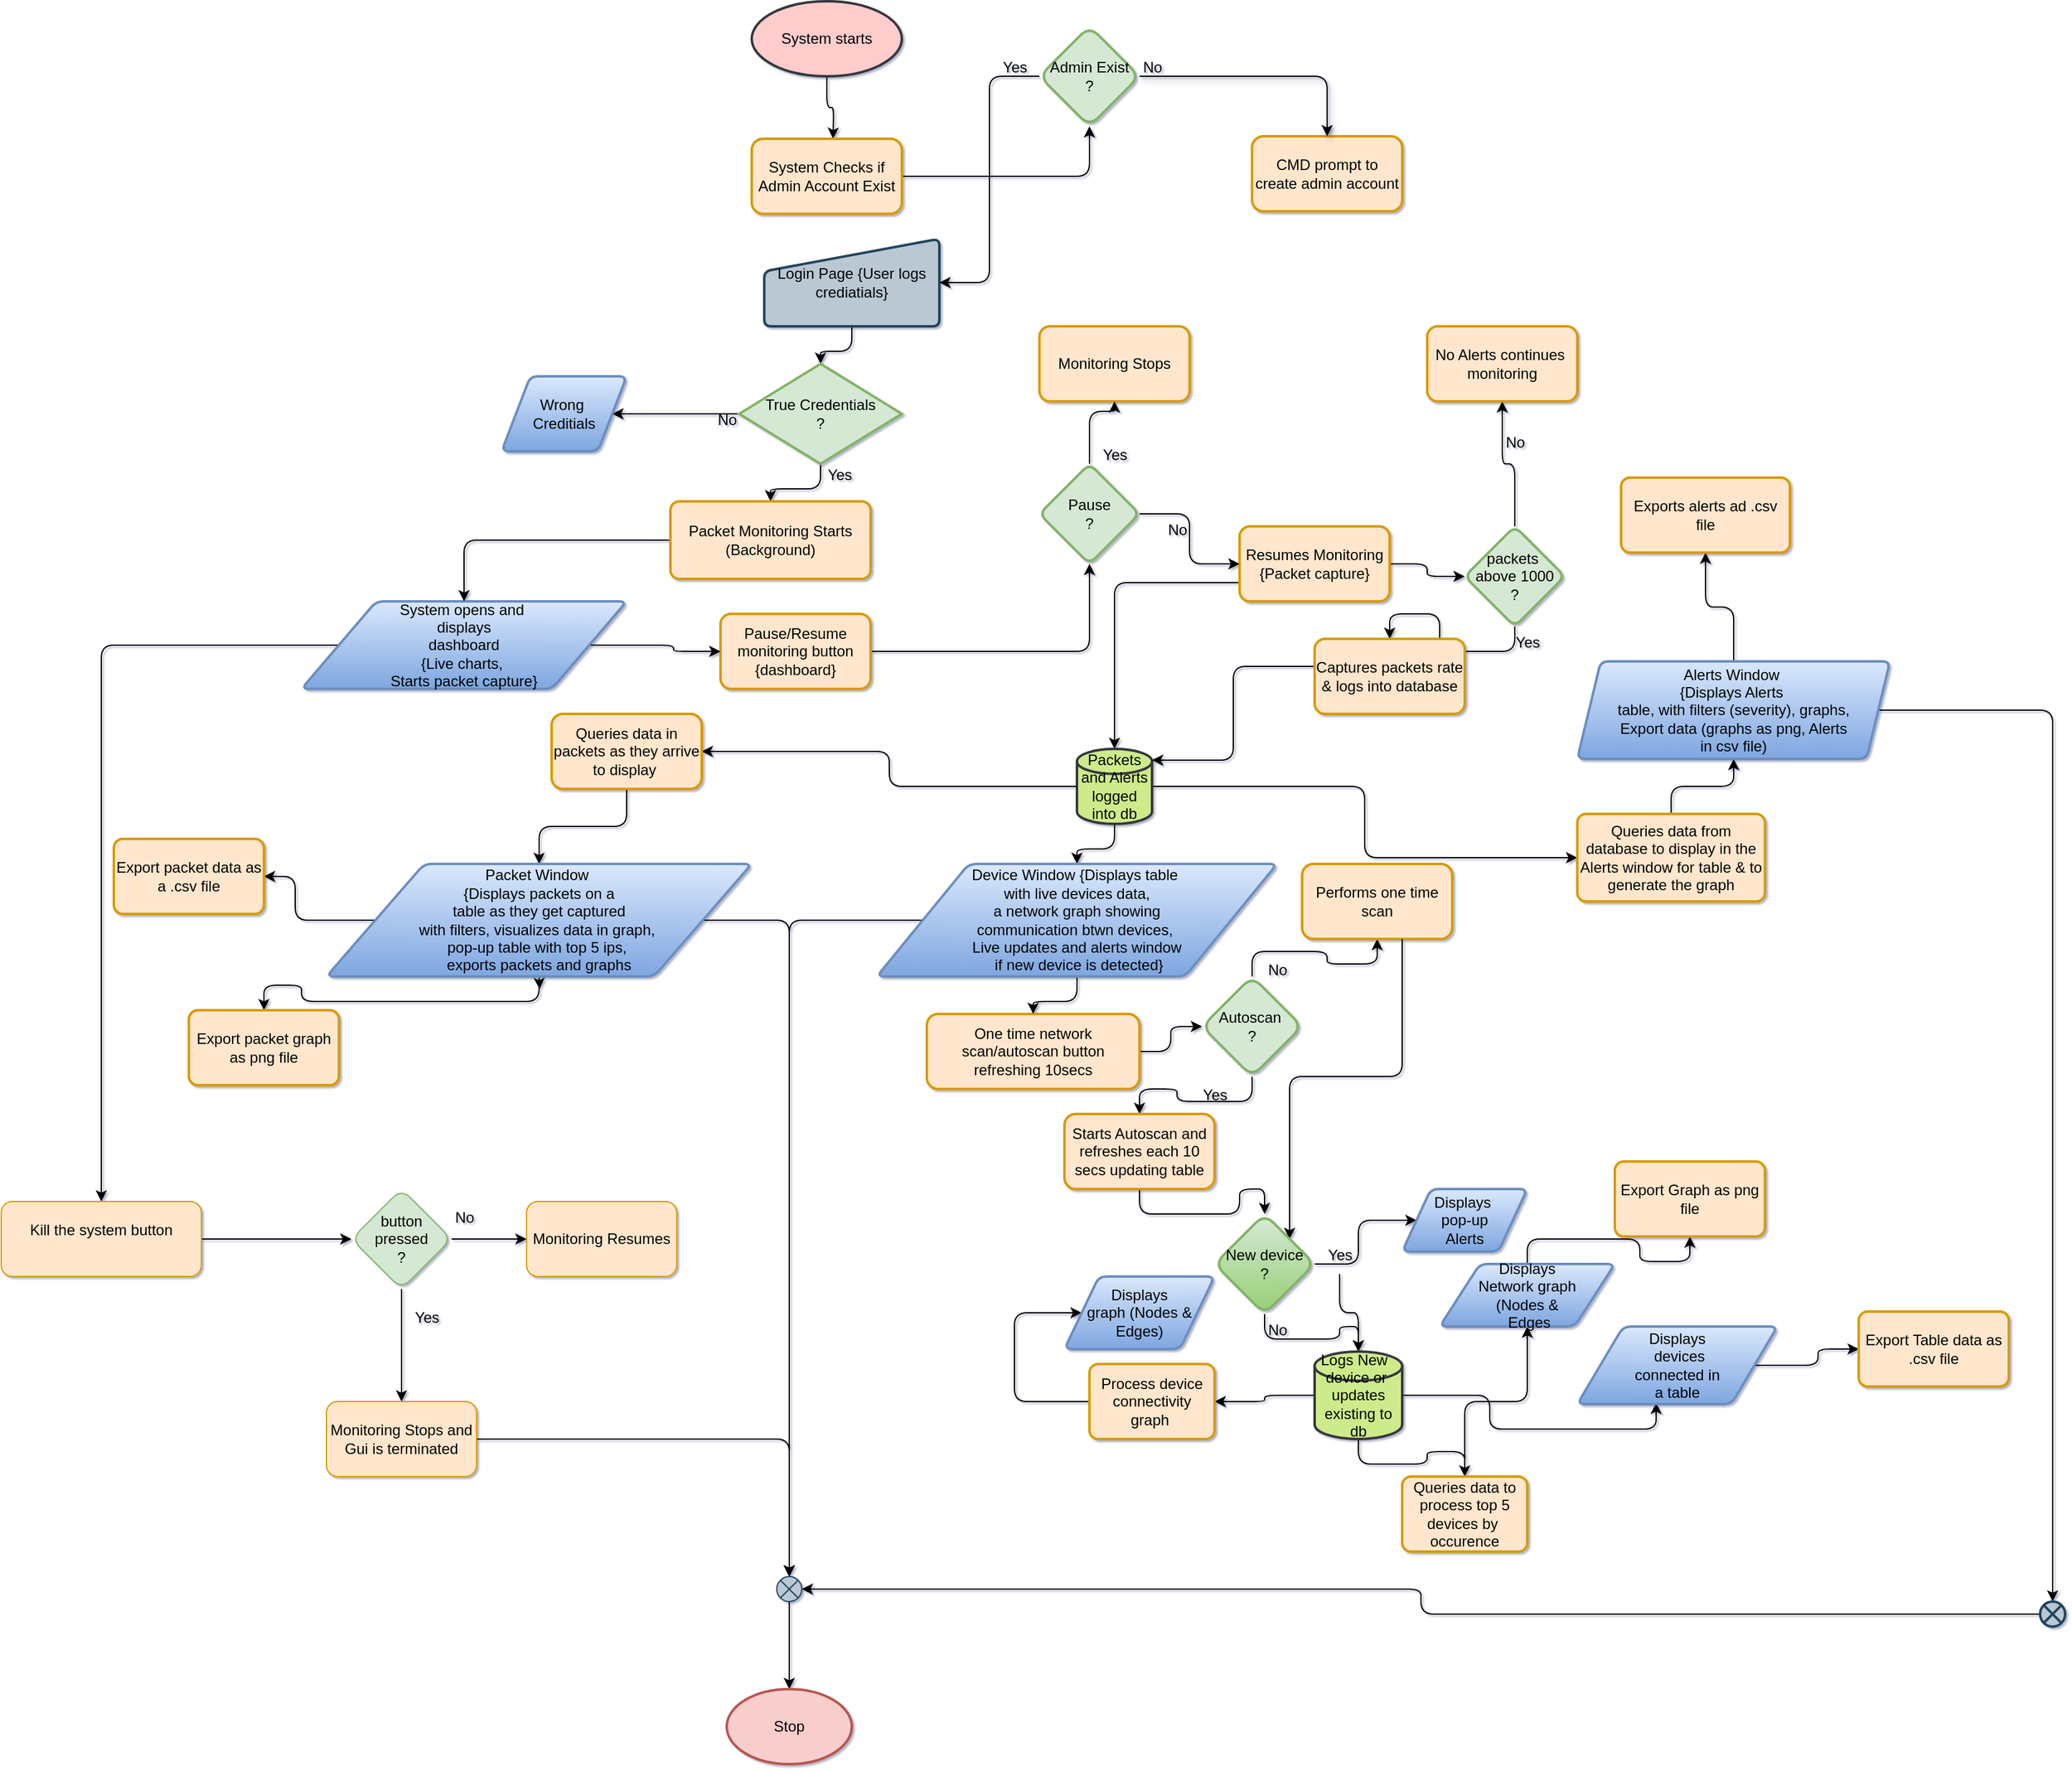 <mxfile version="26.2.8">
  <diagram name="Page-1" id="mZfDu2OdAP6P9Ze1jKG5">
    <mxGraphModel dx="2849" dy="931" grid="1" gridSize="10" guides="1" tooltips="1" connect="1" arrows="1" fold="1" page="1" pageScale="1" pageWidth="1169" pageHeight="827" background="#ffffff" math="0" shadow="1" adaptiveColors="auto">
      <root>
        <mxCell id="0" />
        <mxCell id="1" parent="0" />
        <mxCell id="j93ZyQIM0atcmIjquwag-22" value="" style="edgeStyle=orthogonalEdgeStyle;rounded=1;orthogonalLoop=1;jettySize=auto;html=1;flowAnimation=0;" parent="1" source="j93ZyQIM0atcmIjquwag-2" edge="1">
          <mxGeometry relative="1" as="geometry">
            <mxPoint x="435" y="130" as="targetPoint" />
          </mxGeometry>
        </mxCell>
        <mxCell id="j93ZyQIM0atcmIjquwag-2" value="System starts" style="strokeWidth=2;html=1;shape=mxgraph.flowchart.start_1;whiteSpace=wrap;fillColor=#ffcccc;strokeColor=#36393d;rounded=1;" parent="1" vertex="1">
          <mxGeometry x="370" y="20" width="120" height="60" as="geometry" />
        </mxCell>
        <mxCell id="j93ZyQIM0atcmIjquwag-24" value="" style="edgeStyle=orthogonalEdgeStyle;rounded=1;orthogonalLoop=1;jettySize=auto;html=1;flowAnimation=0;" parent="1" source="j93ZyQIM0atcmIjquwag-9" target="j93ZyQIM0atcmIjquwag-11" edge="1">
          <mxGeometry relative="1" as="geometry" />
        </mxCell>
        <mxCell id="j93ZyQIM0atcmIjquwag-9" value="Login Page {User logs crediatials}" style="rounded=1;whiteSpace=wrap;html=1;absoluteArcSize=1;arcSize=11;strokeWidth=2;fillColor=#bac8d3;strokeColor=#23445d;shape=manualInput;size=26;" parent="1" vertex="1">
          <mxGeometry x="380" y="210" width="140" height="70" as="geometry" />
        </mxCell>
        <mxCell id="PzL1q4u_fuBuIhD4x_bE-37" value="" style="edgeStyle=orthogonalEdgeStyle;rounded=1;orthogonalLoop=1;jettySize=auto;html=1;curved=0;" parent="1" source="j93ZyQIM0atcmIjquwag-11" target="PzL1q4u_fuBuIhD4x_bE-34" edge="1">
          <mxGeometry relative="1" as="geometry" />
        </mxCell>
        <mxCell id="PzL1q4u_fuBuIhD4x_bE-43" value="" style="edgeStyle=orthogonalEdgeStyle;rounded=1;orthogonalLoop=1;jettySize=auto;html=1;curved=0;" parent="1" source="j93ZyQIM0atcmIjquwag-11" target="PzL1q4u_fuBuIhD4x_bE-24" edge="1">
          <mxGeometry relative="1" as="geometry" />
        </mxCell>
        <mxCell id="j93ZyQIM0atcmIjquwag-11" value="True Credentials&lt;div&gt;?&lt;/div&gt;" style="strokeWidth=2;html=1;shape=mxgraph.flowchart.decision;whiteSpace=wrap;fillColor=#d5e8d4;strokeColor=#82b366;rounded=1;" parent="1" vertex="1">
          <mxGeometry x="360" y="310" width="130" height="80" as="geometry" />
        </mxCell>
        <mxCell id="j93ZyQIM0atcmIjquwag-31" value="" style="edgeStyle=orthogonalEdgeStyle;rounded=1;orthogonalLoop=1;jettySize=auto;html=1;flowAnimation=0;" parent="1" source="j93ZyQIM0atcmIjquwag-20" target="j93ZyQIM0atcmIjquwag-30" edge="1">
          <mxGeometry relative="1" as="geometry" />
        </mxCell>
        <mxCell id="j93ZyQIM0atcmIjquwag-20" value="Pause/Resume monitoring button {dashboard}" style="rounded=1;whiteSpace=wrap;html=1;fillColor=#ffe6cc;strokeColor=#d79b00;arcSize=14;strokeWidth=2;" parent="1" vertex="1">
          <mxGeometry x="345" y="510" width="120" height="60" as="geometry" />
        </mxCell>
        <mxCell id="j93ZyQIM0atcmIjquwag-29" value="No" style="text;html=1;align=center;verticalAlign=middle;resizable=0;points=[];autosize=1;strokeColor=none;fillColor=none;rounded=1;" parent="1" vertex="1">
          <mxGeometry x="330" y="340" width="40" height="30" as="geometry" />
        </mxCell>
        <mxCell id="j93ZyQIM0atcmIjquwag-30" value="Pause&lt;div&gt;?&lt;/div&gt;" style="rhombus;whiteSpace=wrap;html=1;fillColor=#d5e8d4;strokeColor=#82b366;rounded=1;arcSize=14;strokeWidth=2;" parent="1" vertex="1">
          <mxGeometry x="600" y="390" width="80" height="80" as="geometry" />
        </mxCell>
        <mxCell id="j93ZyQIM0atcmIjquwag-32" value="Monitoring Stops" style="whiteSpace=wrap;html=1;fillColor=#ffe6cc;strokeColor=#d79b00;rounded=1;arcSize=14;strokeWidth=2;" parent="1" vertex="1">
          <mxGeometry x="600" y="280" width="120" height="60" as="geometry" />
        </mxCell>
        <mxCell id="RZd6v6jU7zZwrwbBFV0q-78" value="" style="edgeStyle=orthogonalEdgeStyle;rounded=1;orthogonalLoop=1;jettySize=auto;html=1;flowAnimation=0;" parent="1" source="j93ZyQIM0atcmIjquwag-30" target="j93ZyQIM0atcmIjquwag-32" edge="1">
          <mxGeometry relative="1" as="geometry">
            <Array as="points">
              <mxPoint x="640" y="348" />
              <mxPoint x="660" y="348" />
            </Array>
          </mxGeometry>
        </mxCell>
        <mxCell id="j93ZyQIM0atcmIjquwag-34" value="Yes" style="text;html=1;align=center;verticalAlign=middle;resizable=0;points=[];autosize=1;strokeColor=none;fillColor=none;rounded=1;" parent="1" vertex="1">
          <mxGeometry x="640" y="368" width="40" height="30" as="geometry" />
        </mxCell>
        <mxCell id="j93ZyQIM0atcmIjquwag-41" value="" style="edgeStyle=orthogonalEdgeStyle;rounded=1;orthogonalLoop=1;jettySize=auto;html=1;flowAnimation=0;exitX=0;exitY=0.75;exitDx=0;exitDy=0;" parent="1" source="j93ZyQIM0atcmIjquwag-35" target="j93ZyQIM0atcmIjquwag-40" edge="1">
          <mxGeometry relative="1" as="geometry">
            <mxPoint x="760" y="420" as="sourcePoint" />
          </mxGeometry>
        </mxCell>
        <mxCell id="j93ZyQIM0atcmIjquwag-52" value="" style="edgeStyle=orthogonalEdgeStyle;rounded=1;orthogonalLoop=1;jettySize=auto;html=1;flowAnimation=0;" parent="1" source="j93ZyQIM0atcmIjquwag-35" target="j93ZyQIM0atcmIjquwag-51" edge="1">
          <mxGeometry relative="1" as="geometry" />
        </mxCell>
        <mxCell id="j93ZyQIM0atcmIjquwag-35" value="Resumes Monitoring&lt;div&gt;{Packet capture}&lt;/div&gt;" style="whiteSpace=wrap;html=1;fillColor=#ffe6cc;strokeColor=#d79b00;rounded=1;arcSize=14;strokeWidth=2;" parent="1" vertex="1">
          <mxGeometry x="760" y="440" width="120" height="60" as="geometry" />
        </mxCell>
        <mxCell id="RZd6v6jU7zZwrwbBFV0q-79" value="" style="edgeStyle=orthogonalEdgeStyle;rounded=1;orthogonalLoop=1;jettySize=auto;html=1;exitX=1;exitY=0.5;exitDx=0;exitDy=0;flowAnimation=0;" parent="1" source="j93ZyQIM0atcmIjquwag-30" target="j93ZyQIM0atcmIjquwag-35" edge="1">
          <mxGeometry relative="1" as="geometry" />
        </mxCell>
        <mxCell id="j93ZyQIM0atcmIjquwag-39" value="No" style="text;html=1;align=center;verticalAlign=middle;resizable=0;points=[];autosize=1;strokeColor=none;fillColor=none;rounded=1;" parent="1" vertex="1">
          <mxGeometry x="690" y="428" width="40" height="30" as="geometry" />
        </mxCell>
        <mxCell id="illrxyckAcGluFV2msGg-4" value="" style="edgeStyle=orthogonalEdgeStyle;rounded=1;orthogonalLoop=1;jettySize=auto;html=1;flowAnimation=0;" parent="1" source="j93ZyQIM0atcmIjquwag-40" target="illrxyckAcGluFV2msGg-3" edge="1">
          <mxGeometry relative="1" as="geometry" />
        </mxCell>
        <mxCell id="PzL1q4u_fuBuIhD4x_bE-26" value="" style="edgeStyle=orthogonalEdgeStyle;rounded=1;orthogonalLoop=1;jettySize=auto;html=1;curved=0;" parent="1" source="PzL1q4u_fuBuIhD4x_bE-46" target="RZd6v6jU7zZwrwbBFV0q-37" edge="1">
          <mxGeometry relative="1" as="geometry" />
        </mxCell>
        <mxCell id="PzL1q4u_fuBuIhD4x_bE-39" value="" style="edgeStyle=orthogonalEdgeStyle;rounded=1;orthogonalLoop=1;jettySize=auto;html=1;curved=0;" parent="1" source="j93ZyQIM0atcmIjquwag-40" target="PzL1q4u_fuBuIhD4x_bE-25" edge="1">
          <mxGeometry relative="1" as="geometry" />
        </mxCell>
        <mxCell id="j93ZyQIM0atcmIjquwag-40" value="Packets and Alerts logged into db" style="strokeWidth=2;html=1;shape=mxgraph.flowchart.database;whiteSpace=wrap;fillColor=#cdeb8b;strokeColor=#36393d;rounded=1;" parent="1" vertex="1">
          <mxGeometry x="630" y="618" width="60" height="60" as="geometry" />
        </mxCell>
        <mxCell id="j93ZyQIM0atcmIjquwag-54" value="" style="edgeStyle=orthogonalEdgeStyle;rounded=1;orthogonalLoop=1;jettySize=auto;html=1;flowAnimation=0;" parent="1" source="j93ZyQIM0atcmIjquwag-51" target="j93ZyQIM0atcmIjquwag-53" edge="1">
          <mxGeometry relative="1" as="geometry" />
        </mxCell>
        <mxCell id="RZd6v6jU7zZwrwbBFV0q-5" value="" style="edgeStyle=orthogonalEdgeStyle;rounded=1;orthogonalLoop=1;jettySize=auto;html=1;flowAnimation=0;" parent="1" source="j93ZyQIM0atcmIjquwag-51" target="RZd6v6jU7zZwrwbBFV0q-4" edge="1">
          <mxGeometry relative="1" as="geometry" />
        </mxCell>
        <mxCell id="j93ZyQIM0atcmIjquwag-51" value="packets&amp;nbsp;&lt;div&gt;above 1000&lt;/div&gt;&lt;div&gt;?&lt;/div&gt;" style="rhombus;whiteSpace=wrap;html=1;fillColor=#d5e8d4;strokeColor=#82b366;rounded=1;arcSize=14;strokeWidth=2;" parent="1" vertex="1">
          <mxGeometry x="940" y="440" width="80" height="80" as="geometry" />
        </mxCell>
        <mxCell id="PzL1q4u_fuBuIhD4x_bE-41" value="" style="edgeStyle=orthogonalEdgeStyle;rounded=1;orthogonalLoop=1;jettySize=auto;html=1;exitX=0.008;exitY=0.367;exitDx=0;exitDy=0;exitPerimeter=0;curved=0;entryX=1;entryY=0.15;entryDx=0;entryDy=0;entryPerimeter=0;" parent="1" source="j93ZyQIM0atcmIjquwag-53" target="j93ZyQIM0atcmIjquwag-40" edge="1">
          <mxGeometry relative="1" as="geometry">
            <mxPoint x="937.5" y="590" as="sourcePoint" />
            <mxPoint x="513" y="650" as="targetPoint" />
          </mxGeometry>
        </mxCell>
        <mxCell id="j93ZyQIM0atcmIjquwag-53" value="Captures packets rate &amp;amp; logs into database" style="whiteSpace=wrap;html=1;fillColor=#ffe6cc;strokeColor=#d79b00;rounded=1;arcSize=14;strokeWidth=2;" parent="1" vertex="1">
          <mxGeometry x="820" y="530" width="120" height="60" as="geometry" />
        </mxCell>
        <mxCell id="RZd6v6jU7zZwrwbBFV0q-4" value="No Alerts continues&amp;nbsp;&lt;div&gt;monitoring&lt;/div&gt;" style="rounded=1;whiteSpace=wrap;html=1;fillColor=#ffe6cc;strokeColor=#d79b00;arcSize=14;strokeWidth=2;" parent="1" vertex="1">
          <mxGeometry x="910" y="280" width="120" height="60" as="geometry" />
        </mxCell>
        <mxCell id="RZd6v6jU7zZwrwbBFV0q-6" value="No" style="text;html=1;align=center;verticalAlign=middle;resizable=0;points=[];autosize=1;strokeColor=none;fillColor=none;rounded=1;" parent="1" vertex="1">
          <mxGeometry x="960" y="358" width="40" height="30" as="geometry" />
        </mxCell>
        <mxCell id="RZd6v6jU7zZwrwbBFV0q-13" value="" style="edgeStyle=orthogonalEdgeStyle;rounded=1;orthogonalLoop=1;jettySize=auto;html=1;flowAnimation=0;" parent="1" source="RZd6v6jU7zZwrwbBFV0q-9" target="RZd6v6jU7zZwrwbBFV0q-12" edge="1">
          <mxGeometry relative="1" as="geometry" />
        </mxCell>
        <mxCell id="RZd6v6jU7zZwrwbBFV0q-9" value="One time network scan/autoscan button&lt;div&gt;refreshing 10secs&lt;/div&gt;" style="rounded=1;whiteSpace=wrap;html=1;fillColor=#ffe6cc;strokeColor=#d79b00;strokeWidth=2;" parent="1" vertex="1">
          <mxGeometry x="510" y="830" width="170" height="60" as="geometry" />
        </mxCell>
        <mxCell id="RZd6v6jU7zZwrwbBFV0q-16" value="" style="edgeStyle=orthogonalEdgeStyle;rounded=1;orthogonalLoop=1;jettySize=auto;html=1;flowAnimation=0;" parent="1" source="RZd6v6jU7zZwrwbBFV0q-12" target="RZd6v6jU7zZwrwbBFV0q-15" edge="1">
          <mxGeometry relative="1" as="geometry" />
        </mxCell>
        <mxCell id="RZd6v6jU7zZwrwbBFV0q-21" value="" style="edgeStyle=orthogonalEdgeStyle;rounded=1;orthogonalLoop=1;jettySize=auto;html=1;flowAnimation=0;" parent="1" source="RZd6v6jU7zZwrwbBFV0q-12" target="RZd6v6jU7zZwrwbBFV0q-20" edge="1">
          <mxGeometry relative="1" as="geometry" />
        </mxCell>
        <mxCell id="RZd6v6jU7zZwrwbBFV0q-12" value="Autoscan&amp;nbsp;&lt;div&gt;?&lt;/div&gt;" style="rhombus;whiteSpace=wrap;html=1;fillColor=#d5e8d4;strokeColor=#82b366;rounded=1;strokeWidth=2;" parent="1" vertex="1">
          <mxGeometry x="730" y="800" width="80" height="80" as="geometry" />
        </mxCell>
        <mxCell id="RZd6v6jU7zZwrwbBFV0q-15" value="Performs one time scan" style="rounded=1;whiteSpace=wrap;html=1;fillColor=#ffe6cc;strokeColor=#d79b00;strokeWidth=2;" parent="1" vertex="1">
          <mxGeometry x="810" y="710" width="120" height="60" as="geometry" />
        </mxCell>
        <mxCell id="RZd6v6jU7zZwrwbBFV0q-17" value="No" style="text;html=1;align=center;verticalAlign=middle;resizable=0;points=[];autosize=1;strokeColor=none;fillColor=none;rounded=1;" parent="1" vertex="1">
          <mxGeometry x="770" y="780" width="40" height="30" as="geometry" />
        </mxCell>
        <mxCell id="RZd6v6jU7zZwrwbBFV0q-43" value="" style="edgeStyle=orthogonalEdgeStyle;rounded=1;orthogonalLoop=1;jettySize=auto;html=1;flowAnimation=0;" parent="1" source="RZd6v6jU7zZwrwbBFV0q-20" target="RZd6v6jU7zZwrwbBFV0q-42" edge="1">
          <mxGeometry relative="1" as="geometry" />
        </mxCell>
        <mxCell id="RZd6v6jU7zZwrwbBFV0q-20" value="Starts Autoscan and refreshes each 10 secs updating table" style="rounded=1;whiteSpace=wrap;html=1;fillColor=#ffe6cc;strokeColor=#d79b00;strokeWidth=2;" parent="1" vertex="1">
          <mxGeometry x="620" y="910" width="120" height="60" as="geometry" />
        </mxCell>
        <mxCell id="RZd6v6jU7zZwrwbBFV0q-22" value="Yes" style="text;html=1;align=center;verticalAlign=middle;resizable=0;points=[];autosize=1;strokeColor=none;fillColor=none;rounded=1;" parent="1" vertex="1">
          <mxGeometry x="720" y="880" width="40" height="30" as="geometry" />
        </mxCell>
        <mxCell id="PzL1q4u_fuBuIhD4x_bE-57" value="" style="edgeStyle=orthogonalEdgeStyle;rounded=1;orthogonalLoop=1;jettySize=auto;html=1;curved=0;" parent="1" source="RZd6v6jU7zZwrwbBFV0q-37" target="PzL1q4u_fuBuIhD4x_bE-56" edge="1">
          <mxGeometry relative="1" as="geometry" />
        </mxCell>
        <mxCell id="PzL1q4u_fuBuIhD4x_bE-59" value="" style="edgeStyle=orthogonalEdgeStyle;rounded=1;orthogonalLoop=1;jettySize=auto;html=1;curved=0;" parent="1" source="RZd6v6jU7zZwrwbBFV0q-37" target="PzL1q4u_fuBuIhD4x_bE-58" edge="1">
          <mxGeometry relative="1" as="geometry" />
        </mxCell>
        <mxCell id="5kEVub6E2ZIO_-I_uBSP-15" style="edgeStyle=orthogonalEdgeStyle;rounded=0;orthogonalLoop=1;jettySize=auto;html=1;exitX=0.5;exitY=1;exitDx=0;exitDy=0;" edge="1" parent="1" source="RZd6v6jU7zZwrwbBFV0q-37">
          <mxGeometry relative="1" as="geometry">
            <mxPoint x="200.412" y="810" as="targetPoint" />
          </mxGeometry>
        </mxCell>
        <mxCell id="5kEVub6E2ZIO_-I_uBSP-16" value="" style="edgeStyle=orthogonalEdgeStyle;rounded=1;orthogonalLoop=1;jettySize=auto;html=1;curved=0;" edge="1" parent="1" source="RZd6v6jU7zZwrwbBFV0q-37" target="5kEVub6E2ZIO_-I_uBSP-3">
          <mxGeometry relative="1" as="geometry" />
        </mxCell>
        <mxCell id="RZd6v6jU7zZwrwbBFV0q-37" value="Packet Window&amp;nbsp;&lt;div&gt;{Displays packets on a&lt;/div&gt;&lt;div&gt;&amp;nbsp;table as they&amp;nbsp;&lt;span style=&quot;background-color: transparent; color: light-dark(rgb(0, 0, 0), rgb(255, 255, 255));&quot;&gt;get captured&amp;nbsp;&lt;/span&gt;&lt;/div&gt;&lt;div&gt;with filters, visualizes data in graph,&amp;nbsp;&lt;/div&gt;&lt;div&gt;pop-up table with top 5 ips,&amp;nbsp;&lt;/div&gt;&lt;div&gt;exports packets and graphs&lt;/div&gt;" style="strokeWidth=2;html=1;shape=parallelogram;whiteSpace=wrap;rounded=1;fillColor=#dae8fc;strokeColor=#6c8ebf;gradientColor=#7ea6e0;perimeter=parallelogramPerimeter;arcSize=12;size=0.23;" parent="1" vertex="1">
          <mxGeometry x="30" y="710" width="340" height="90" as="geometry" />
        </mxCell>
        <mxCell id="RZd6v6jU7zZwrwbBFV0q-45" value="" style="edgeStyle=orthogonalEdgeStyle;rounded=1;orthogonalLoop=1;jettySize=auto;html=1;flowAnimation=0;" parent="1" source="RZd6v6jU7zZwrwbBFV0q-42" target="RZd6v6jU7zZwrwbBFV0q-44" edge="1">
          <mxGeometry relative="1" as="geometry" />
        </mxCell>
        <mxCell id="RZd6v6jU7zZwrwbBFV0q-50" value="" style="edgeStyle=orthogonalEdgeStyle;rounded=1;orthogonalLoop=1;jettySize=auto;html=1;flowAnimation=0;" parent="1" source="RZd6v6jU7zZwrwbBFV0q-42" target="RZd6v6jU7zZwrwbBFV0q-48" edge="1">
          <mxGeometry relative="1" as="geometry" />
        </mxCell>
        <mxCell id="RZd6v6jU7zZwrwbBFV0q-55" value="" style="edgeStyle=orthogonalEdgeStyle;rounded=1;orthogonalLoop=1;jettySize=auto;html=1;flowAnimation=0;" parent="1" source="RZd6v6jU7zZwrwbBFV0q-15" target="RZd6v6jU7zZwrwbBFV0q-42" edge="1">
          <mxGeometry relative="1" as="geometry">
            <Array as="points">
              <mxPoint x="890" y="880" />
              <mxPoint x="800" y="880" />
            </Array>
          </mxGeometry>
        </mxCell>
        <mxCell id="RZd6v6jU7zZwrwbBFV0q-42" value="New device&lt;div&gt;?&lt;/div&gt;" style="rhombus;whiteSpace=wrap;html=1;fillColor=#d5e8d4;strokeColor=#82b366;rounded=1;strokeWidth=2;gradientColor=#97d077;" parent="1" vertex="1">
          <mxGeometry x="740" y="990" width="80" height="80" as="geometry" />
        </mxCell>
        <mxCell id="RZd6v6jU7zZwrwbBFV0q-44" value="Displays&amp;nbsp;&lt;div&gt;&amp;nbsp;pop-up&amp;nbsp;&lt;div&gt;Alerts&lt;/div&gt;&lt;/div&gt;" style="strokeWidth=2;html=1;shape=parallelogram;whiteSpace=wrap;rounded=1;fillColor=#dae8fc;gradientColor=#7ea6e0;strokeColor=#6c8ebf;perimeter=parallelogramPerimeter;arcSize=12;size=0.23;" parent="1" vertex="1">
          <mxGeometry x="890" y="970" width="100" height="50" as="geometry" />
        </mxCell>
        <mxCell id="RZd6v6jU7zZwrwbBFV0q-49" value="" style="edgeStyle=orthogonalEdgeStyle;rounded=1;orthogonalLoop=1;jettySize=auto;html=1;flowAnimation=0;" parent="1" source="RZd6v6jU7zZwrwbBFV0q-46" target="RZd6v6jU7zZwrwbBFV0q-48" edge="1">
          <mxGeometry relative="1" as="geometry" />
        </mxCell>
        <mxCell id="RZd6v6jU7zZwrwbBFV0q-46" value="Yes" style="text;html=1;align=center;verticalAlign=middle;resizable=0;points=[];autosize=1;strokeColor=none;fillColor=none;rounded=1;" parent="1" vertex="1">
          <mxGeometry x="820" y="1008" width="40" height="30" as="geometry" />
        </mxCell>
        <mxCell id="RZd6v6jU7zZwrwbBFV0q-56" value="" style="edgeStyle=orthogonalEdgeStyle;rounded=1;orthogonalLoop=1;jettySize=auto;html=1;flowAnimation=0;entryX=0.394;entryY=0.984;entryDx=0;entryDy=0;entryPerimeter=0;" parent="1" source="RZd6v6jU7zZwrwbBFV0q-48" target="PzL1q4u_fuBuIhD4x_bE-28" edge="1">
          <mxGeometry relative="1" as="geometry">
            <mxPoint x="990" y="918" as="targetPoint" />
          </mxGeometry>
        </mxCell>
        <mxCell id="RZd6v6jU7zZwrwbBFV0q-61" value="" style="edgeStyle=orthogonalEdgeStyle;rounded=1;orthogonalLoop=1;jettySize=auto;html=1;flowAnimation=0;" parent="1" source="RZd6v6jU7zZwrwbBFV0q-48" target="RZd6v6jU7zZwrwbBFV0q-60" edge="1">
          <mxGeometry relative="1" as="geometry" />
        </mxCell>
        <mxCell id="RZd6v6jU7zZwrwbBFV0q-65" value="" style="edgeStyle=orthogonalEdgeStyle;rounded=1;orthogonalLoop=1;jettySize=auto;html=1;flowAnimation=0;" parent="1" source="RZd6v6jU7zZwrwbBFV0q-48" target="RZd6v6jU7zZwrwbBFV0q-64" edge="1">
          <mxGeometry relative="1" as="geometry">
            <Array as="points">
              <mxPoint x="855" y="1190" />
              <mxPoint x="910" y="1190" />
              <mxPoint x="910" y="1180" />
              <mxPoint x="940" y="1180" />
            </Array>
          </mxGeometry>
        </mxCell>
        <mxCell id="RZd6v6jU7zZwrwbBFV0q-48" value="Logs New&amp;nbsp;&amp;nbsp;&lt;div&gt;device or&amp;nbsp;&lt;/div&gt;&lt;div&gt;updates existing to&lt;/div&gt;&lt;div&gt;db&lt;/div&gt;" style="strokeWidth=2;html=1;shape=mxgraph.flowchart.database;whiteSpace=wrap;rounded=1;fillColor=#cdeb8b;strokeColor=#36393d;" parent="1" vertex="1">
          <mxGeometry x="820" y="1100" width="70" height="70" as="geometry" />
        </mxCell>
        <mxCell id="RZd6v6jU7zZwrwbBFV0q-51" value="No" style="text;html=1;align=center;verticalAlign=middle;resizable=0;points=[];autosize=1;strokeColor=none;fillColor=none;rounded=1;" parent="1" vertex="1">
          <mxGeometry x="770" y="1068" width="40" height="30" as="geometry" />
        </mxCell>
        <mxCell id="RZd6v6jU7zZwrwbBFV0q-63" value="" style="edgeStyle=orthogonalEdgeStyle;rounded=1;orthogonalLoop=1;jettySize=auto;html=1;flowAnimation=0;" parent="1" source="RZd6v6jU7zZwrwbBFV0q-60" target="RZd6v6jU7zZwrwbBFV0q-62" edge="1">
          <mxGeometry relative="1" as="geometry">
            <Array as="points">
              <mxPoint x="580" y="1140" />
            </Array>
          </mxGeometry>
        </mxCell>
        <mxCell id="RZd6v6jU7zZwrwbBFV0q-60" value="Process device connectivity graph&amp;nbsp;" style="rounded=1;whiteSpace=wrap;html=1;absoluteArcSize=1;arcSize=14;strokeWidth=2;fillColor=#ffe6cc;strokeColor=#d79b00;" parent="1" vertex="1">
          <mxGeometry x="640" y="1110" width="100" height="60" as="geometry" />
        </mxCell>
        <mxCell id="RZd6v6jU7zZwrwbBFV0q-62" value="Displays&lt;div&gt;graph (Nodes &amp;amp;&lt;/div&gt;&lt;div&gt;Edges)&lt;/div&gt;" style="strokeWidth=2;html=1;shape=parallelogram;whiteSpace=wrap;rounded=1;fillColor=#dae8fc;strokeColor=#6c8ebf;gradientColor=#7ea6e0;perimeter=parallelogramPerimeter;arcSize=12;size=0.23;" parent="1" vertex="1">
          <mxGeometry x="620" y="1040" width="120" height="58" as="geometry" />
        </mxCell>
        <mxCell id="RZd6v6jU7zZwrwbBFV0q-68" value="" style="edgeStyle=orthogonalEdgeStyle;rounded=1;orthogonalLoop=1;jettySize=auto;html=1;flowAnimation=0;" parent="1" source="RZd6v6jU7zZwrwbBFV0q-64" target="RZd6v6jU7zZwrwbBFV0q-67" edge="1">
          <mxGeometry relative="1" as="geometry" />
        </mxCell>
        <mxCell id="RZd6v6jU7zZwrwbBFV0q-64" value="Queries data to&lt;div&gt;process top 5 devices by&amp;nbsp;&lt;/div&gt;&lt;div&gt;occurence&lt;/div&gt;" style="strokeWidth=2;html=1;shape=label;whiteSpace=wrap;rounded=1;absoluteArcSize=1;arcSize=14;fillColor=#ffe6cc;strokeColor=#d79b00;" parent="1" vertex="1">
          <mxGeometry x="890" y="1200" width="100" height="60" as="geometry" />
        </mxCell>
        <mxCell id="PzL1q4u_fuBuIhD4x_bE-52" value="" style="edgeStyle=orthogonalEdgeStyle;rounded=1;orthogonalLoop=1;jettySize=auto;html=1;curved=0;" parent="1" source="RZd6v6jU7zZwrwbBFV0q-67" target="PzL1q4u_fuBuIhD4x_bE-51" edge="1">
          <mxGeometry relative="1" as="geometry" />
        </mxCell>
        <mxCell id="RZd6v6jU7zZwrwbBFV0q-67" value="Displays&lt;div&gt;Network graph&lt;/div&gt;&lt;div&gt;(Nodes &amp;amp;&lt;/div&gt;&lt;div&gt;&amp;nbsp;Edges&lt;/div&gt;" style="strokeWidth=2;html=1;shape=parallelogram;whiteSpace=wrap;rounded=1;fillColor=#dae8fc;strokeColor=#6c8ebf;gradientColor=#7ea6e0;perimeter=parallelogramPerimeter;arcSize=12;size=0.23;" parent="1" vertex="1">
          <mxGeometry x="920" y="1030" width="140" height="50" as="geometry" />
        </mxCell>
        <mxCell id="PzL1q4u_fuBuIhD4x_bE-32" value="" style="edgeStyle=orthogonalEdgeStyle;rounded=1;orthogonalLoop=1;jettySize=auto;html=1;curved=0;" parent="1" source="illrxyckAcGluFV2msGg-3" target="PzL1q4u_fuBuIhD4x_bE-30" edge="1">
          <mxGeometry relative="1" as="geometry" />
        </mxCell>
        <mxCell id="illrxyckAcGluFV2msGg-3" value="Queries data from database to display in the Alerts window for table &amp;amp; to generate the graph" style="rounded=1;whiteSpace=wrap;html=1;absoluteArcSize=1;arcSize=14;strokeWidth=2;fillColor=#ffe6cc;strokeColor=#d79b00;" parent="1" vertex="1">
          <mxGeometry x="1030" y="670" width="150" height="70" as="geometry" />
        </mxCell>
        <mxCell id="PzL1q4u_fuBuIhD4x_bE-9" value="CMD prompt to create admin account" style="whiteSpace=wrap;html=1;fillColor=#ffe6cc;strokeColor=#d79b00;strokeWidth=2;rounded=1;" parent="1" vertex="1">
          <mxGeometry x="770" y="128" width="120" height="60" as="geometry" />
        </mxCell>
        <mxCell id="PzL1q4u_fuBuIhD4x_bE-14" value="" style="edgeStyle=orthogonalEdgeStyle;rounded=1;orthogonalLoop=1;jettySize=auto;html=1;curved=0;" parent="1" source="PzL1q4u_fuBuIhD4x_bE-12" target="PzL1q4u_fuBuIhD4x_bE-13" edge="1">
          <mxGeometry relative="1" as="geometry" />
        </mxCell>
        <mxCell id="PzL1q4u_fuBuIhD4x_bE-12" value="System Checks if Admin Account Exist" style="whiteSpace=wrap;html=1;fillColor=#ffe6cc;strokeColor=#d79b00;strokeWidth=2;rounded=1;" parent="1" vertex="1">
          <mxGeometry x="370" y="130" width="120" height="60" as="geometry" />
        </mxCell>
        <mxCell id="PzL1q4u_fuBuIhD4x_bE-16" value="" style="edgeStyle=orthogonalEdgeStyle;rounded=1;orthogonalLoop=1;jettySize=auto;html=1;flowAnimation=0;shadow=1;curved=0;" parent="1" source="PzL1q4u_fuBuIhD4x_bE-13" target="PzL1q4u_fuBuIhD4x_bE-9" edge="1">
          <mxGeometry relative="1" as="geometry" />
        </mxCell>
        <mxCell id="PzL1q4u_fuBuIhD4x_bE-18" value="" style="edgeStyle=orthogonalEdgeStyle;rounded=1;orthogonalLoop=1;jettySize=auto;html=1;entryX=1;entryY=0.5;entryDx=0;entryDy=0;curved=0;" parent="1" source="PzL1q4u_fuBuIhD4x_bE-13" target="j93ZyQIM0atcmIjquwag-9" edge="1">
          <mxGeometry relative="1" as="geometry">
            <mxPoint x="660" y="280" as="targetPoint" />
          </mxGeometry>
        </mxCell>
        <mxCell id="PzL1q4u_fuBuIhD4x_bE-13" value="Admin Exist&lt;div&gt;?&lt;/div&gt;" style="rhombus;whiteSpace=wrap;html=1;fillColor=#d5e8d4;strokeColor=#82b366;strokeWidth=2;rounded=1;" parent="1" vertex="1">
          <mxGeometry x="600" y="40" width="80" height="80" as="geometry" />
        </mxCell>
        <mxCell id="PzL1q4u_fuBuIhD4x_bE-17" value="No" style="text;html=1;align=center;verticalAlign=middle;resizable=0;points=[];autosize=1;strokeColor=none;fillColor=none;" parent="1" vertex="1">
          <mxGeometry x="670" y="58" width="40" height="30" as="geometry" />
        </mxCell>
        <mxCell id="PzL1q4u_fuBuIhD4x_bE-21" value="Yes" style="text;html=1;align=center;verticalAlign=middle;resizable=0;points=[];autosize=1;strokeColor=none;fillColor=none;" parent="1" vertex="1">
          <mxGeometry x="560" y="58" width="40" height="30" as="geometry" />
        </mxCell>
        <mxCell id="PzL1q4u_fuBuIhD4x_bE-24" value="Wrong&amp;nbsp;&lt;div&gt;Creditials&lt;/div&gt;" style="shape=parallelogram;html=1;strokeWidth=2;perimeter=parallelogramPerimeter;whiteSpace=wrap;rounded=1;arcSize=12;size=0.23;fillColor=#dae8fc;strokeColor=#6c8ebf;gradientColor=#7ea6e0;" parent="1" vertex="1">
          <mxGeometry x="170" y="320" width="100" height="60" as="geometry" />
        </mxCell>
        <mxCell id="PzL1q4u_fuBuIhD4x_bE-27" value="" style="edgeStyle=orthogonalEdgeStyle;rounded=1;orthogonalLoop=1;jettySize=auto;html=1;curved=0;" parent="1" source="PzL1q4u_fuBuIhD4x_bE-25" target="RZd6v6jU7zZwrwbBFV0q-9" edge="1">
          <mxGeometry relative="1" as="geometry" />
        </mxCell>
        <mxCell id="5kEVub6E2ZIO_-I_uBSP-18" value="" style="edgeStyle=orthogonalEdgeStyle;rounded=1;orthogonalLoop=1;jettySize=auto;html=1;curved=0;" edge="1" parent="1" source="PzL1q4u_fuBuIhD4x_bE-25" target="5kEVub6E2ZIO_-I_uBSP-3">
          <mxGeometry relative="1" as="geometry" />
        </mxCell>
        <mxCell id="PzL1q4u_fuBuIhD4x_bE-25" value="Device Window {Displays table&amp;nbsp;&lt;div&gt;&lt;span style=&quot;background-color: transparent; color: light-dark(rgb(0, 0, 0), rgb(255, 255, 255));&quot;&gt;with live devices data,&lt;/span&gt;&lt;div&gt;&amp;nbsp;a network graph showing&amp;nbsp;&lt;/div&gt;&lt;div&gt;communication btwn devices,&amp;nbsp;&lt;/div&gt;&lt;div&gt;Live updates and alerts window&lt;/div&gt;&lt;div&gt;&amp;nbsp;if new device is detected}&lt;/div&gt;&lt;/div&gt;" style="shape=parallelogram;html=1;strokeWidth=2;perimeter=parallelogramPerimeter;whiteSpace=wrap;rounded=1;arcSize=12;size=0.23;fillColor=#dae8fc;gradientColor=#7ea6e0;strokeColor=#6c8ebf;" parent="1" vertex="1">
          <mxGeometry x="470" y="710" width="320" height="90" as="geometry" />
        </mxCell>
        <mxCell id="PzL1q4u_fuBuIhD4x_bE-54" value="" style="edgeStyle=orthogonalEdgeStyle;rounded=1;orthogonalLoop=1;jettySize=auto;html=1;curved=0;" parent="1" source="PzL1q4u_fuBuIhD4x_bE-28" target="PzL1q4u_fuBuIhD4x_bE-53" edge="1">
          <mxGeometry relative="1" as="geometry" />
        </mxCell>
        <mxCell id="PzL1q4u_fuBuIhD4x_bE-28" value="Displays&lt;div&gt;&amp;nbsp;devices&lt;div&gt;connected in&lt;/div&gt;&lt;div&gt;a table&lt;/div&gt;&lt;/div&gt;" style="shape=parallelogram;html=1;strokeWidth=2;perimeter=parallelogramPerimeter;whiteSpace=wrap;rounded=1;arcSize=12;size=0.23;fillColor=#dae8fc;gradientColor=#7ea6e0;strokeColor=#6c8ebf;" parent="1" vertex="1">
          <mxGeometry x="1030" y="1080" width="160" height="62" as="geometry" />
        </mxCell>
        <mxCell id="5kEVub6E2ZIO_-I_uBSP-2" value="" style="edgeStyle=orthogonalEdgeStyle;rounded=1;orthogonalLoop=1;jettySize=auto;html=1;curved=0;" edge="1" parent="1" source="PzL1q4u_fuBuIhD4x_bE-30" target="5kEVub6E2ZIO_-I_uBSP-1">
          <mxGeometry relative="1" as="geometry" />
        </mxCell>
        <mxCell id="5kEVub6E2ZIO_-I_uBSP-22" value="" style="edgeStyle=orthogonalEdgeStyle;rounded=1;orthogonalLoop=1;jettySize=auto;html=1;curved=0;" edge="1" parent="1" source="PzL1q4u_fuBuIhD4x_bE-30" target="5kEVub6E2ZIO_-I_uBSP-21">
          <mxGeometry relative="1" as="geometry" />
        </mxCell>
        <mxCell id="PzL1q4u_fuBuIhD4x_bE-30" value="Alerts Window&amp;nbsp;&lt;div&gt;&lt;span style=&quot;background-color: transparent; color: light-dark(rgb(0, 0, 0), rgb(255, 255, 255));&quot;&gt;{Displays Alerts&amp;nbsp;&lt;/span&gt;&lt;div&gt;table, with filters (severity), graphs,&lt;/div&gt;&lt;div&gt;Export data (graphs as png, Alerts&lt;/div&gt;&lt;div&gt;in csv file)&lt;/div&gt;&lt;/div&gt;" style="shape=parallelogram;html=1;strokeWidth=2;perimeter=parallelogramPerimeter;whiteSpace=wrap;rounded=1;arcSize=12;size=0.075;fillColor=#dae8fc;gradientColor=#7ea6e0;strokeColor=#6c8ebf;" parent="1" vertex="1">
          <mxGeometry x="1030" y="548" width="250" height="78" as="geometry" />
        </mxCell>
        <mxCell id="PzL1q4u_fuBuIhD4x_bE-44" value="" style="edgeStyle=orthogonalEdgeStyle;rounded=1;orthogonalLoop=1;jettySize=auto;html=1;curved=0;" parent="1" source="PzL1q4u_fuBuIhD4x_bE-33" target="j93ZyQIM0atcmIjquwag-20" edge="1">
          <mxGeometry relative="1" as="geometry" />
        </mxCell>
        <mxCell id="5kEVub6E2ZIO_-I_uBSP-5" value="" style="edgeStyle=orthogonalEdgeStyle;rounded=1;orthogonalLoop=1;jettySize=auto;html=1;curved=0;" edge="1" parent="1" source="PzL1q4u_fuBuIhD4x_bE-33" target="5kEVub6E2ZIO_-I_uBSP-4">
          <mxGeometry relative="1" as="geometry" />
        </mxCell>
        <mxCell id="PzL1q4u_fuBuIhD4x_bE-33" value="System opens and&amp;nbsp;&lt;div&gt;displays&lt;div&gt;&lt;span style=&quot;background-color: transparent; color: light-dark(rgb(0, 0, 0), rgb(255, 255, 255));&quot;&gt;&amp;nbsp;dashboard&amp;nbsp;&lt;/span&gt;&lt;/div&gt;&lt;div&gt;&lt;span style=&quot;background-color: transparent; color: light-dark(rgb(0, 0, 0), rgb(255, 255, 255));&quot;&gt;{Live charts,&amp;nbsp;&lt;/span&gt;&lt;/div&gt;&lt;div&gt;&lt;span style=&quot;background-color: transparent; color: light-dark(rgb(0, 0, 0), rgb(255, 255, 255));&quot;&gt;Starts packet capture&lt;/span&gt;&lt;span style=&quot;background-color: transparent; color: light-dark(rgb(0, 0, 0), rgb(255, 255, 255));&quot;&gt;}&lt;/span&gt;&lt;/div&gt;&lt;/div&gt;" style="rounded=1;whiteSpace=wrap;html=1;absoluteArcSize=1;arcSize=12;strokeWidth=2;fillColor=#dae8fc;strokeColor=#6c8ebf;shape=parallelogram;gradientColor=#7ea6e0;perimeter=parallelogramPerimeter;size=0.23;" parent="1" vertex="1">
          <mxGeometry x="10" y="500" width="260" height="70" as="geometry" />
        </mxCell>
        <mxCell id="PzL1q4u_fuBuIhD4x_bE-42" value="" style="edgeStyle=orthogonalEdgeStyle;rounded=1;orthogonalLoop=1;jettySize=auto;html=1;curved=0;" parent="1" source="PzL1q4u_fuBuIhD4x_bE-34" target="PzL1q4u_fuBuIhD4x_bE-33" edge="1">
          <mxGeometry relative="1" as="geometry" />
        </mxCell>
        <mxCell id="PzL1q4u_fuBuIhD4x_bE-34" value="Packet Monitoring Starts (Background)" style="rounded=1;whiteSpace=wrap;html=1;absoluteArcSize=1;arcSize=14;strokeWidth=2;fillColor=#ffe6cc;strokeColor=#d79b00;" parent="1" vertex="1">
          <mxGeometry x="305" y="420" width="160" height="62" as="geometry" />
        </mxCell>
        <mxCell id="PzL1q4u_fuBuIhD4x_bE-38" value="Yes" style="text;html=1;align=center;verticalAlign=middle;resizable=0;points=[];autosize=1;strokeColor=none;fillColor=none;" parent="1" vertex="1">
          <mxGeometry x="420" y="384" width="40" height="30" as="geometry" />
        </mxCell>
        <mxCell id="PzL1q4u_fuBuIhD4x_bE-50" value="" style="edgeStyle=orthogonalEdgeStyle;rounded=1;orthogonalLoop=1;jettySize=auto;html=1;curved=0;" parent="1" source="j93ZyQIM0atcmIjquwag-40" target="PzL1q4u_fuBuIhD4x_bE-46" edge="1">
          <mxGeometry relative="1" as="geometry">
            <mxPoint x="465" y="660" as="sourcePoint" />
            <mxPoint x="160" y="700" as="targetPoint" />
          </mxGeometry>
        </mxCell>
        <mxCell id="PzL1q4u_fuBuIhD4x_bE-46" value="Queries data in packets as they arrive to display&amp;nbsp;" style="rounded=1;whiteSpace=wrap;html=1;fillColor=#ffe6cc;strokeColor=#d79b00;strokeWidth=2;" parent="1" vertex="1">
          <mxGeometry x="210" y="590" width="120" height="60" as="geometry" />
        </mxCell>
        <mxCell id="PzL1q4u_fuBuIhD4x_bE-51" value="Export Graph as png file" style="rounded=1;whiteSpace=wrap;html=1;fillColor=#ffe6cc;strokeColor=#d79b00;strokeWidth=2;arcSize=12;" parent="1" vertex="1">
          <mxGeometry x="1060" y="948" width="120" height="60" as="geometry" />
        </mxCell>
        <mxCell id="PzL1q4u_fuBuIhD4x_bE-53" value="Export Table data as .csv file" style="whiteSpace=wrap;html=1;fillColor=#ffe6cc;strokeColor=#d79b00;strokeWidth=2;rounded=1;arcSize=12;" parent="1" vertex="1">
          <mxGeometry x="1255" y="1068" width="120" height="60" as="geometry" />
        </mxCell>
        <mxCell id="PzL1q4u_fuBuIhD4x_bE-55" value="Yes" style="text;html=1;align=center;verticalAlign=middle;resizable=0;points=[];autosize=1;strokeColor=none;fillColor=none;" parent="1" vertex="1">
          <mxGeometry x="970" y="518" width="40" height="30" as="geometry" />
        </mxCell>
        <mxCell id="PzL1q4u_fuBuIhD4x_bE-56" value="Export packet data as a .csv file" style="whiteSpace=wrap;html=1;fillColor=#ffe6cc;strokeColor=#d79b00;strokeWidth=2;rounded=1;arcSize=12;" parent="1" vertex="1">
          <mxGeometry x="-140" y="690" width="120" height="60" as="geometry" />
        </mxCell>
        <mxCell id="PzL1q4u_fuBuIhD4x_bE-58" value="Export packet graph as png file" style="whiteSpace=wrap;html=1;fillColor=#ffe6cc;strokeColor=#d79b00;strokeWidth=2;rounded=1;arcSize=12;" parent="1" vertex="1">
          <mxGeometry x="-80" y="827" width="120" height="60" as="geometry" />
        </mxCell>
        <mxCell id="5kEVub6E2ZIO_-I_uBSP-1" value="Exports alerts ad .csv file" style="whiteSpace=wrap;html=1;fillColor=#ffe6cc;strokeColor=#d79b00;strokeWidth=2;rounded=1;arcSize=12;" vertex="1" parent="1">
          <mxGeometry x="1065" y="401" width="135" height="60" as="geometry" />
        </mxCell>
        <mxCell id="5kEVub6E2ZIO_-I_uBSP-26" value="" style="edgeStyle=orthogonalEdgeStyle;rounded=0;orthogonalLoop=1;jettySize=auto;html=1;" edge="1" parent="1" source="5kEVub6E2ZIO_-I_uBSP-3" target="5kEVub6E2ZIO_-I_uBSP-25">
          <mxGeometry relative="1" as="geometry" />
        </mxCell>
        <mxCell id="5kEVub6E2ZIO_-I_uBSP-3" value="&lt;br&gt;&lt;div&gt;&lt;br&gt;&lt;/div&gt;" style="whiteSpace=wrap;html=1;fillColor=#bac8d3;strokeColor=#23445d;verticalLabelPosition=bottom;verticalAlign=top;shape=mxgraph.flowchart.or;" vertex="1" parent="1">
          <mxGeometry x="390" y="1280" width="20" height="20" as="geometry" />
        </mxCell>
        <mxCell id="5kEVub6E2ZIO_-I_uBSP-7" value="" style="edgeStyle=orthogonalEdgeStyle;rounded=1;orthogonalLoop=1;jettySize=auto;html=1;curved=0;" edge="1" parent="1" source="5kEVub6E2ZIO_-I_uBSP-4" target="5kEVub6E2ZIO_-I_uBSP-6">
          <mxGeometry relative="1" as="geometry" />
        </mxCell>
        <mxCell id="5kEVub6E2ZIO_-I_uBSP-4" value="Kill the system button&lt;div&gt;&lt;br&gt;&lt;/div&gt;" style="rounded=1;whiteSpace=wrap;html=1;fillColor=#ffe6cc;strokeColor=#d79b00;" vertex="1" parent="1">
          <mxGeometry x="-230" y="980" width="160" height="60" as="geometry" />
        </mxCell>
        <mxCell id="5kEVub6E2ZIO_-I_uBSP-9" value="" style="edgeStyle=orthogonalEdgeStyle;rounded=1;orthogonalLoop=1;jettySize=auto;html=1;curved=0;" edge="1" parent="1" source="5kEVub6E2ZIO_-I_uBSP-6" target="5kEVub6E2ZIO_-I_uBSP-8">
          <mxGeometry relative="1" as="geometry" />
        </mxCell>
        <mxCell id="5kEVub6E2ZIO_-I_uBSP-12" value="" style="edgeStyle=orthogonalEdgeStyle;rounded=1;orthogonalLoop=1;jettySize=auto;html=1;curved=0;" edge="1" parent="1" source="5kEVub6E2ZIO_-I_uBSP-6" target="5kEVub6E2ZIO_-I_uBSP-11">
          <mxGeometry relative="1" as="geometry" />
        </mxCell>
        <mxCell id="5kEVub6E2ZIO_-I_uBSP-6" value="button pressed&lt;div&gt;?&lt;/div&gt;" style="rhombus;whiteSpace=wrap;html=1;fillColor=#d5e8d4;strokeColor=#82b366;rounded=1;" vertex="1" parent="1">
          <mxGeometry x="50" y="970" width="80" height="80" as="geometry" />
        </mxCell>
        <mxCell id="5kEVub6E2ZIO_-I_uBSP-8" value="Monitoring Resumes" style="whiteSpace=wrap;html=1;fillColor=#ffe6cc;strokeColor=#d79b00;rounded=1;" vertex="1" parent="1">
          <mxGeometry x="190" y="980" width="120" height="60" as="geometry" />
        </mxCell>
        <mxCell id="5kEVub6E2ZIO_-I_uBSP-10" value="No" style="text;html=1;align=center;verticalAlign=middle;resizable=0;points=[];autosize=1;strokeColor=none;fillColor=none;" vertex="1" parent="1">
          <mxGeometry x="120" y="978" width="40" height="30" as="geometry" />
        </mxCell>
        <mxCell id="5kEVub6E2ZIO_-I_uBSP-14" value="" style="edgeStyle=orthogonalEdgeStyle;rounded=1;orthogonalLoop=1;jettySize=auto;html=1;curved=0;" edge="1" parent="1" source="5kEVub6E2ZIO_-I_uBSP-11" target="5kEVub6E2ZIO_-I_uBSP-3">
          <mxGeometry relative="1" as="geometry" />
        </mxCell>
        <mxCell id="5kEVub6E2ZIO_-I_uBSP-11" value="Monitoring Stops and Gui is terminated" style="whiteSpace=wrap;html=1;fillColor=#ffe6cc;strokeColor=#d79b00;rounded=1;" vertex="1" parent="1">
          <mxGeometry x="30" y="1140" width="120" height="60" as="geometry" />
        </mxCell>
        <mxCell id="5kEVub6E2ZIO_-I_uBSP-13" value="Yes" style="text;html=1;align=center;verticalAlign=middle;resizable=0;points=[];autosize=1;strokeColor=none;fillColor=none;" vertex="1" parent="1">
          <mxGeometry x="90" y="1058" width="40" height="30" as="geometry" />
        </mxCell>
        <mxCell id="5kEVub6E2ZIO_-I_uBSP-24" value="" style="edgeStyle=orthogonalEdgeStyle;rounded=1;orthogonalLoop=1;jettySize=auto;html=1;entryX=1;entryY=0.5;entryDx=0;entryDy=0;entryPerimeter=0;curved=0;" edge="1" parent="1" source="5kEVub6E2ZIO_-I_uBSP-21" target="5kEVub6E2ZIO_-I_uBSP-3">
          <mxGeometry relative="1" as="geometry">
            <mxPoint x="600" y="1330" as="targetPoint" />
          </mxGeometry>
        </mxCell>
        <mxCell id="5kEVub6E2ZIO_-I_uBSP-21" value="" style="shape=mxgraph.flowchart.or;sketch=0;size=6;pointerEvents=1;fillColor=#bac8d3;resizable=0;rotatable=0;snapToPoint=1;strokeColor=#23445d;strokeWidth=2;rounded=1;arcSize=12;verticalLabelPosition=bottom;verticalAlign=top;html=1;" vertex="1" parent="1">
          <mxGeometry x="1400" y="1300" width="20" height="20" as="geometry" />
        </mxCell>
        <mxCell id="5kEVub6E2ZIO_-I_uBSP-25" value="Stop" style="strokeWidth=2;html=1;shape=mxgraph.flowchart.start_1;whiteSpace=wrap;fillColor=#f8cecc;strokeColor=#b85450;" vertex="1" parent="1">
          <mxGeometry x="350" y="1370" width="100" height="60" as="geometry" />
        </mxCell>
      </root>
    </mxGraphModel>
  </diagram>
</mxfile>
